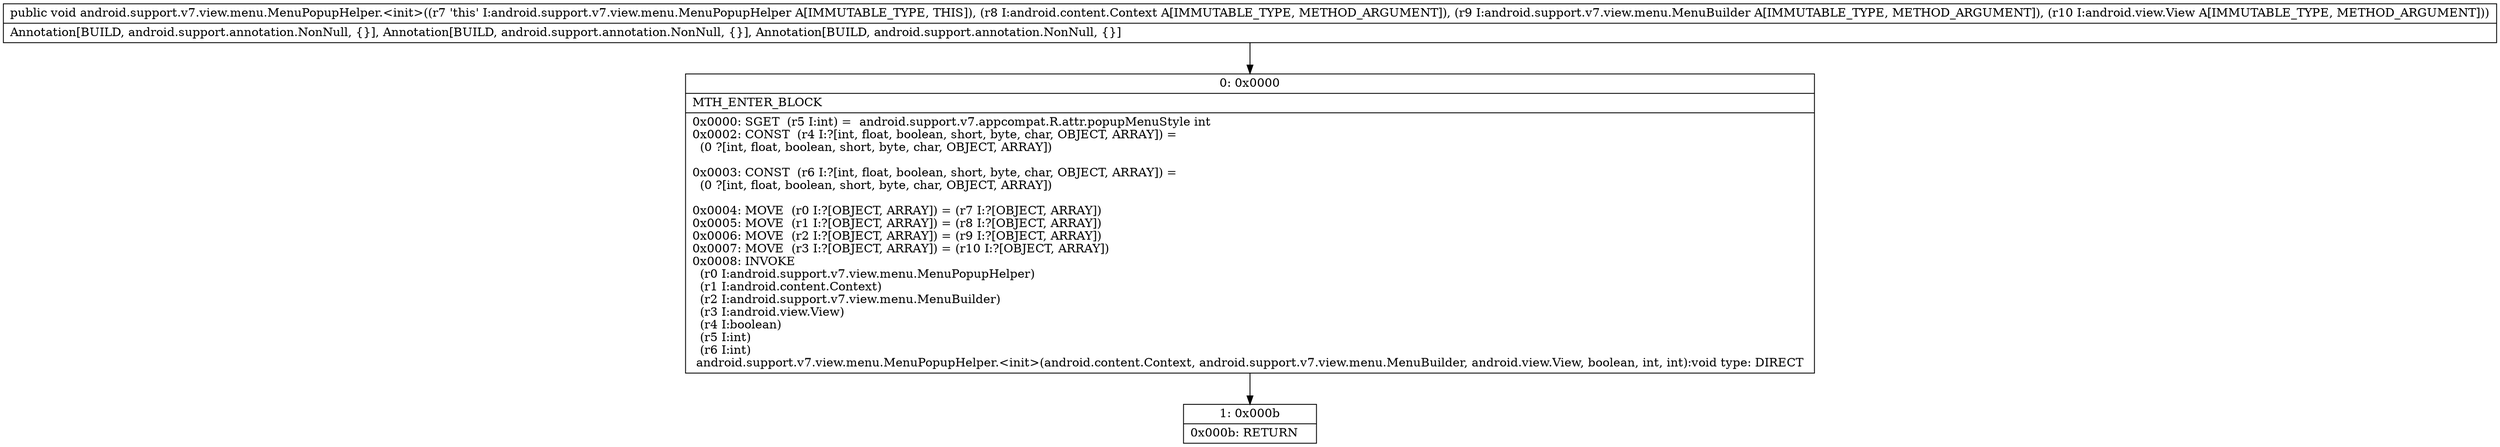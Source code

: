 digraph "CFG forandroid.support.v7.view.menu.MenuPopupHelper.\<init\>(Landroid\/content\/Context;Landroid\/support\/v7\/view\/menu\/MenuBuilder;Landroid\/view\/View;)V" {
Node_0 [shape=record,label="{0\:\ 0x0000|MTH_ENTER_BLOCK\l|0x0000: SGET  (r5 I:int) =  android.support.v7.appcompat.R.attr.popupMenuStyle int \l0x0002: CONST  (r4 I:?[int, float, boolean, short, byte, char, OBJECT, ARRAY]) = \l  (0 ?[int, float, boolean, short, byte, char, OBJECT, ARRAY])\l \l0x0003: CONST  (r6 I:?[int, float, boolean, short, byte, char, OBJECT, ARRAY]) = \l  (0 ?[int, float, boolean, short, byte, char, OBJECT, ARRAY])\l \l0x0004: MOVE  (r0 I:?[OBJECT, ARRAY]) = (r7 I:?[OBJECT, ARRAY]) \l0x0005: MOVE  (r1 I:?[OBJECT, ARRAY]) = (r8 I:?[OBJECT, ARRAY]) \l0x0006: MOVE  (r2 I:?[OBJECT, ARRAY]) = (r9 I:?[OBJECT, ARRAY]) \l0x0007: MOVE  (r3 I:?[OBJECT, ARRAY]) = (r10 I:?[OBJECT, ARRAY]) \l0x0008: INVOKE  \l  (r0 I:android.support.v7.view.menu.MenuPopupHelper)\l  (r1 I:android.content.Context)\l  (r2 I:android.support.v7.view.menu.MenuBuilder)\l  (r3 I:android.view.View)\l  (r4 I:boolean)\l  (r5 I:int)\l  (r6 I:int)\l android.support.v7.view.menu.MenuPopupHelper.\<init\>(android.content.Context, android.support.v7.view.menu.MenuBuilder, android.view.View, boolean, int, int):void type: DIRECT \l}"];
Node_1 [shape=record,label="{1\:\ 0x000b|0x000b: RETURN   \l}"];
MethodNode[shape=record,label="{public void android.support.v7.view.menu.MenuPopupHelper.\<init\>((r7 'this' I:android.support.v7.view.menu.MenuPopupHelper A[IMMUTABLE_TYPE, THIS]), (r8 I:android.content.Context A[IMMUTABLE_TYPE, METHOD_ARGUMENT]), (r9 I:android.support.v7.view.menu.MenuBuilder A[IMMUTABLE_TYPE, METHOD_ARGUMENT]), (r10 I:android.view.View A[IMMUTABLE_TYPE, METHOD_ARGUMENT]))  | Annotation[BUILD, android.support.annotation.NonNull, \{\}], Annotation[BUILD, android.support.annotation.NonNull, \{\}], Annotation[BUILD, android.support.annotation.NonNull, \{\}]\l}"];
MethodNode -> Node_0;
Node_0 -> Node_1;
}

